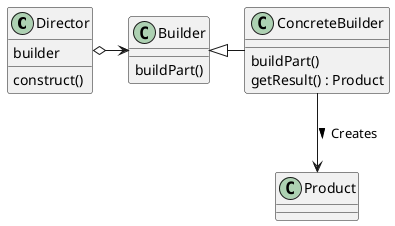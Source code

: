 @startuml Builder pattern

class Director {
  builder
  construct()
}

class Builder {
  buildPart()
}

class ConcreteBuilder {
  buildPart()
  getResult() : Product
}

class Product {
}

Director o-> Builder

Builder <|- ConcreteBuilder

ConcreteBuilder --> Product : Creates >

@enduml
